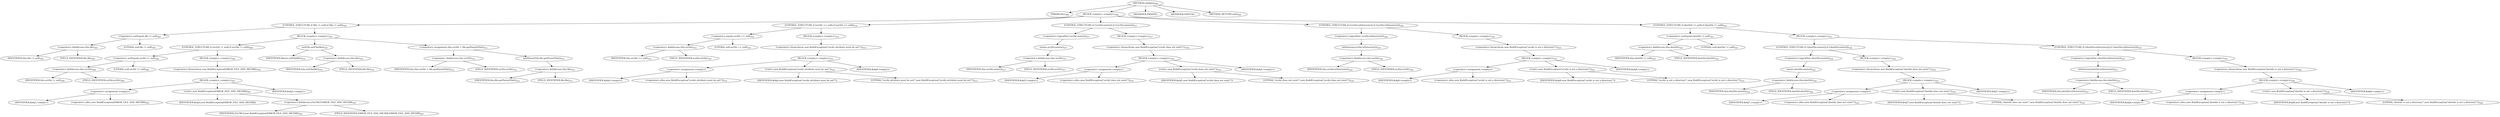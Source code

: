 digraph "validate" {  
"488" [label = <(METHOD,validate)<SUB>304</SUB>> ]
"489" [label = <(PARAM,this)<SUB>304</SUB>> ]
"490" [label = <(BLOCK,&lt;empty&gt;,&lt;empty&gt;)<SUB>304</SUB>> ]
"491" [label = <(CONTROL_STRUCTURE,if (file != null),if (file != null))<SUB>305</SUB>> ]
"492" [label = <(&lt;operator&gt;.notEquals,file != null)<SUB>305</SUB>> ]
"493" [label = <(&lt;operator&gt;.fieldAccess,this.file)<SUB>305</SUB>> ]
"494" [label = <(IDENTIFIER,this,file != null)<SUB>305</SUB>> ]
"495" [label = <(FIELD_IDENTIFIER,file,file)<SUB>305</SUB>> ]
"496" [label = <(LITERAL,null,file != null)<SUB>305</SUB>> ]
"497" [label = <(BLOCK,&lt;empty&gt;,&lt;empty&gt;)<SUB>305</SUB>> ]
"498" [label = <(CONTROL_STRUCTURE,if (srcDir != null),if (srcDir != null))<SUB>306</SUB>> ]
"499" [label = <(&lt;operator&gt;.notEquals,srcDir != null)<SUB>306</SUB>> ]
"500" [label = <(&lt;operator&gt;.fieldAccess,this.srcDir)<SUB>306</SUB>> ]
"501" [label = <(IDENTIFIER,this,srcDir != null)<SUB>306</SUB>> ]
"502" [label = <(FIELD_IDENTIFIER,srcDir,srcDir)<SUB>306</SUB>> ]
"503" [label = <(LITERAL,null,srcDir != null)<SUB>306</SUB>> ]
"504" [label = <(BLOCK,&lt;empty&gt;,&lt;empty&gt;)<SUB>306</SUB>> ]
"505" [label = <(&lt;operator&gt;.throw,throw new BuildException(ERROR_FILE_AND_SRCDIR);)<SUB>307</SUB>> ]
"506" [label = <(BLOCK,&lt;empty&gt;,&lt;empty&gt;)<SUB>307</SUB>> ]
"507" [label = <(&lt;operator&gt;.assignment,&lt;empty&gt;)> ]
"508" [label = <(IDENTIFIER,$obj3,&lt;empty&gt;)> ]
"509" [label = <(&lt;operator&gt;.alloc,new BuildException(ERROR_FILE_AND_SRCDIR))<SUB>307</SUB>> ]
"510" [label = <(&lt;init&gt;,new BuildException(ERROR_FILE_AND_SRCDIR))<SUB>307</SUB>> ]
"511" [label = <(IDENTIFIER,$obj3,new BuildException(ERROR_FILE_AND_SRCDIR))> ]
"512" [label = <(&lt;operator&gt;.fieldAccess,FixCRLF.ERROR_FILE_AND_SRCDIR)<SUB>307</SUB>> ]
"513" [label = <(IDENTIFIER,FixCRLF,new BuildException(ERROR_FILE_AND_SRCDIR))<SUB>307</SUB>> ]
"514" [label = <(FIELD_IDENTIFIER,ERROR_FILE_AND_SRCDIR,ERROR_FILE_AND_SRCDIR)<SUB>307</SUB>> ]
"515" [label = <(IDENTIFIER,$obj3,&lt;empty&gt;)> ]
"516" [label = <(setFile,setFile(file))<SUB>310</SUB>> ]
"517" [label = <(IDENTIFIER,fileset,setFile(file))<SUB>310</SUB>> ]
"518" [label = <(&lt;operator&gt;.fieldAccess,this.file)<SUB>310</SUB>> ]
"519" [label = <(IDENTIFIER,this,setFile(file))<SUB>310</SUB>> ]
"520" [label = <(FIELD_IDENTIFIER,file,file)<SUB>310</SUB>> ]
"521" [label = <(&lt;operator&gt;.assignment,this.srcDir = file.getParentFile())<SUB>312</SUB>> ]
"522" [label = <(&lt;operator&gt;.fieldAccess,this.srcDir)<SUB>312</SUB>> ]
"523" [label = <(IDENTIFIER,this,this.srcDir = file.getParentFile())<SUB>312</SUB>> ]
"524" [label = <(FIELD_IDENTIFIER,srcDir,srcDir)<SUB>312</SUB>> ]
"525" [label = <(getParentFile,file.getParentFile())<SUB>312</SUB>> ]
"526" [label = <(&lt;operator&gt;.fieldAccess,this.file)<SUB>312</SUB>> ]
"527" [label = <(IDENTIFIER,this,file.getParentFile())<SUB>312</SUB>> ]
"528" [label = <(FIELD_IDENTIFIER,file,file)<SUB>312</SUB>> ]
"529" [label = <(CONTROL_STRUCTURE,if (srcDir == null),if (srcDir == null))<SUB>314</SUB>> ]
"530" [label = <(&lt;operator&gt;.equals,srcDir == null)<SUB>314</SUB>> ]
"531" [label = <(&lt;operator&gt;.fieldAccess,this.srcDir)<SUB>314</SUB>> ]
"532" [label = <(IDENTIFIER,this,srcDir == null)<SUB>314</SUB>> ]
"533" [label = <(FIELD_IDENTIFIER,srcDir,srcDir)<SUB>314</SUB>> ]
"534" [label = <(LITERAL,null,srcDir == null)<SUB>314</SUB>> ]
"535" [label = <(BLOCK,&lt;empty&gt;,&lt;empty&gt;)<SUB>314</SUB>> ]
"536" [label = <(&lt;operator&gt;.throw,throw new BuildException(&quot;srcdir attribute must be set!&quot;);)<SUB>315</SUB>> ]
"537" [label = <(BLOCK,&lt;empty&gt;,&lt;empty&gt;)<SUB>315</SUB>> ]
"538" [label = <(&lt;operator&gt;.assignment,&lt;empty&gt;)> ]
"539" [label = <(IDENTIFIER,$obj4,&lt;empty&gt;)> ]
"540" [label = <(&lt;operator&gt;.alloc,new BuildException(&quot;srcdir attribute must be set!&quot;))<SUB>315</SUB>> ]
"541" [label = <(&lt;init&gt;,new BuildException(&quot;srcdir attribute must be set!&quot;))<SUB>315</SUB>> ]
"542" [label = <(IDENTIFIER,$obj4,new BuildException(&quot;srcdir attribute must be set!&quot;))> ]
"543" [label = <(LITERAL,&quot;srcdir attribute must be set!&quot;,new BuildException(&quot;srcdir attribute must be set!&quot;))<SUB>315</SUB>> ]
"544" [label = <(IDENTIFIER,$obj4,&lt;empty&gt;)> ]
"545" [label = <(CONTROL_STRUCTURE,if (!srcDir.exists()),if (!srcDir.exists()))<SUB>317</SUB>> ]
"546" [label = <(&lt;operator&gt;.logicalNot,!srcDir.exists())<SUB>317</SUB>> ]
"547" [label = <(exists,srcDir.exists())<SUB>317</SUB>> ]
"548" [label = <(&lt;operator&gt;.fieldAccess,this.srcDir)<SUB>317</SUB>> ]
"549" [label = <(IDENTIFIER,this,srcDir.exists())<SUB>317</SUB>> ]
"550" [label = <(FIELD_IDENTIFIER,srcDir,srcDir)<SUB>317</SUB>> ]
"551" [label = <(BLOCK,&lt;empty&gt;,&lt;empty&gt;)<SUB>317</SUB>> ]
"552" [label = <(&lt;operator&gt;.throw,throw new BuildException(&quot;srcdir does not exist!&quot;);)<SUB>318</SUB>> ]
"553" [label = <(BLOCK,&lt;empty&gt;,&lt;empty&gt;)<SUB>318</SUB>> ]
"554" [label = <(&lt;operator&gt;.assignment,&lt;empty&gt;)> ]
"555" [label = <(IDENTIFIER,$obj5,&lt;empty&gt;)> ]
"556" [label = <(&lt;operator&gt;.alloc,new BuildException(&quot;srcdir does not exist!&quot;))<SUB>318</SUB>> ]
"557" [label = <(&lt;init&gt;,new BuildException(&quot;srcdir does not exist!&quot;))<SUB>318</SUB>> ]
"558" [label = <(IDENTIFIER,$obj5,new BuildException(&quot;srcdir does not exist!&quot;))> ]
"559" [label = <(LITERAL,&quot;srcdir does not exist!&quot;,new BuildException(&quot;srcdir does not exist!&quot;))<SUB>318</SUB>> ]
"560" [label = <(IDENTIFIER,$obj5,&lt;empty&gt;)> ]
"561" [label = <(CONTROL_STRUCTURE,if (!srcDir.isDirectory()),if (!srcDir.isDirectory()))<SUB>320</SUB>> ]
"562" [label = <(&lt;operator&gt;.logicalNot,!srcDir.isDirectory())<SUB>320</SUB>> ]
"563" [label = <(isDirectory,srcDir.isDirectory())<SUB>320</SUB>> ]
"564" [label = <(&lt;operator&gt;.fieldAccess,this.srcDir)<SUB>320</SUB>> ]
"565" [label = <(IDENTIFIER,this,srcDir.isDirectory())<SUB>320</SUB>> ]
"566" [label = <(FIELD_IDENTIFIER,srcDir,srcDir)<SUB>320</SUB>> ]
"567" [label = <(BLOCK,&lt;empty&gt;,&lt;empty&gt;)<SUB>320</SUB>> ]
"568" [label = <(&lt;operator&gt;.throw,throw new BuildException(&quot;srcdir is not a directory!&quot;);)<SUB>321</SUB>> ]
"569" [label = <(BLOCK,&lt;empty&gt;,&lt;empty&gt;)<SUB>321</SUB>> ]
"570" [label = <(&lt;operator&gt;.assignment,&lt;empty&gt;)> ]
"571" [label = <(IDENTIFIER,$obj6,&lt;empty&gt;)> ]
"572" [label = <(&lt;operator&gt;.alloc,new BuildException(&quot;srcdir is not a directory!&quot;))<SUB>321</SUB>> ]
"573" [label = <(&lt;init&gt;,new BuildException(&quot;srcdir is not a directory!&quot;))<SUB>321</SUB>> ]
"574" [label = <(IDENTIFIER,$obj6,new BuildException(&quot;srcdir is not a directory!&quot;))> ]
"575" [label = <(LITERAL,&quot;srcdir is not a directory!&quot;,new BuildException(&quot;srcdir is not a directory!&quot;))<SUB>321</SUB>> ]
"576" [label = <(IDENTIFIER,$obj6,&lt;empty&gt;)> ]
"577" [label = <(CONTROL_STRUCTURE,if (destDir != null),if (destDir != null))<SUB>323</SUB>> ]
"578" [label = <(&lt;operator&gt;.notEquals,destDir != null)<SUB>323</SUB>> ]
"579" [label = <(&lt;operator&gt;.fieldAccess,this.destDir)<SUB>323</SUB>> ]
"580" [label = <(IDENTIFIER,this,destDir != null)<SUB>323</SUB>> ]
"581" [label = <(FIELD_IDENTIFIER,destDir,destDir)<SUB>323</SUB>> ]
"582" [label = <(LITERAL,null,destDir != null)<SUB>323</SUB>> ]
"583" [label = <(BLOCK,&lt;empty&gt;,&lt;empty&gt;)<SUB>323</SUB>> ]
"584" [label = <(CONTROL_STRUCTURE,if (!destDir.exists()),if (!destDir.exists()))<SUB>324</SUB>> ]
"585" [label = <(&lt;operator&gt;.logicalNot,!destDir.exists())<SUB>324</SUB>> ]
"586" [label = <(exists,destDir.exists())<SUB>324</SUB>> ]
"587" [label = <(&lt;operator&gt;.fieldAccess,this.destDir)<SUB>324</SUB>> ]
"588" [label = <(IDENTIFIER,this,destDir.exists())<SUB>324</SUB>> ]
"589" [label = <(FIELD_IDENTIFIER,destDir,destDir)<SUB>324</SUB>> ]
"590" [label = <(BLOCK,&lt;empty&gt;,&lt;empty&gt;)<SUB>324</SUB>> ]
"591" [label = <(&lt;operator&gt;.throw,throw new BuildException(&quot;destdir does not exist!&quot;);)<SUB>325</SUB>> ]
"592" [label = <(BLOCK,&lt;empty&gt;,&lt;empty&gt;)<SUB>325</SUB>> ]
"593" [label = <(&lt;operator&gt;.assignment,&lt;empty&gt;)> ]
"594" [label = <(IDENTIFIER,$obj7,&lt;empty&gt;)> ]
"595" [label = <(&lt;operator&gt;.alloc,new BuildException(&quot;destdir does not exist!&quot;))<SUB>325</SUB>> ]
"596" [label = <(&lt;init&gt;,new BuildException(&quot;destdir does not exist!&quot;))<SUB>325</SUB>> ]
"597" [label = <(IDENTIFIER,$obj7,new BuildException(&quot;destdir does not exist!&quot;))> ]
"598" [label = <(LITERAL,&quot;destdir does not exist!&quot;,new BuildException(&quot;destdir does not exist!&quot;))<SUB>325</SUB>> ]
"599" [label = <(IDENTIFIER,$obj7,&lt;empty&gt;)> ]
"600" [label = <(CONTROL_STRUCTURE,if (!destDir.isDirectory()),if (!destDir.isDirectory()))<SUB>327</SUB>> ]
"601" [label = <(&lt;operator&gt;.logicalNot,!destDir.isDirectory())<SUB>327</SUB>> ]
"602" [label = <(isDirectory,destDir.isDirectory())<SUB>327</SUB>> ]
"603" [label = <(&lt;operator&gt;.fieldAccess,this.destDir)<SUB>327</SUB>> ]
"604" [label = <(IDENTIFIER,this,destDir.isDirectory())<SUB>327</SUB>> ]
"605" [label = <(FIELD_IDENTIFIER,destDir,destDir)<SUB>327</SUB>> ]
"606" [label = <(BLOCK,&lt;empty&gt;,&lt;empty&gt;)<SUB>327</SUB>> ]
"607" [label = <(&lt;operator&gt;.throw,throw new BuildException(&quot;destdir is not a directory!&quot;);)<SUB>328</SUB>> ]
"608" [label = <(BLOCK,&lt;empty&gt;,&lt;empty&gt;)<SUB>328</SUB>> ]
"609" [label = <(&lt;operator&gt;.assignment,&lt;empty&gt;)> ]
"610" [label = <(IDENTIFIER,$obj8,&lt;empty&gt;)> ]
"611" [label = <(&lt;operator&gt;.alloc,new BuildException(&quot;destdir is not a directory!&quot;))<SUB>328</SUB>> ]
"612" [label = <(&lt;init&gt;,new BuildException(&quot;destdir is not a directory!&quot;))<SUB>328</SUB>> ]
"613" [label = <(IDENTIFIER,$obj8,new BuildException(&quot;destdir is not a directory!&quot;))> ]
"614" [label = <(LITERAL,&quot;destdir is not a directory!&quot;,new BuildException(&quot;destdir is not a directory!&quot;))<SUB>328</SUB>> ]
"615" [label = <(IDENTIFIER,$obj8,&lt;empty&gt;)> ]
"616" [label = <(MODIFIER,PRIVATE)> ]
"617" [label = <(MODIFIER,VIRTUAL)> ]
"618" [label = <(METHOD_RETURN,void)<SUB>304</SUB>> ]
  "488" -> "489" 
  "488" -> "490" 
  "488" -> "616" 
  "488" -> "617" 
  "488" -> "618" 
  "490" -> "491" 
  "490" -> "529" 
  "490" -> "545" 
  "490" -> "561" 
  "490" -> "577" 
  "491" -> "492" 
  "491" -> "497" 
  "492" -> "493" 
  "492" -> "496" 
  "493" -> "494" 
  "493" -> "495" 
  "497" -> "498" 
  "497" -> "516" 
  "497" -> "521" 
  "498" -> "499" 
  "498" -> "504" 
  "499" -> "500" 
  "499" -> "503" 
  "500" -> "501" 
  "500" -> "502" 
  "504" -> "505" 
  "505" -> "506" 
  "506" -> "507" 
  "506" -> "510" 
  "506" -> "515" 
  "507" -> "508" 
  "507" -> "509" 
  "510" -> "511" 
  "510" -> "512" 
  "512" -> "513" 
  "512" -> "514" 
  "516" -> "517" 
  "516" -> "518" 
  "518" -> "519" 
  "518" -> "520" 
  "521" -> "522" 
  "521" -> "525" 
  "522" -> "523" 
  "522" -> "524" 
  "525" -> "526" 
  "526" -> "527" 
  "526" -> "528" 
  "529" -> "530" 
  "529" -> "535" 
  "530" -> "531" 
  "530" -> "534" 
  "531" -> "532" 
  "531" -> "533" 
  "535" -> "536" 
  "536" -> "537" 
  "537" -> "538" 
  "537" -> "541" 
  "537" -> "544" 
  "538" -> "539" 
  "538" -> "540" 
  "541" -> "542" 
  "541" -> "543" 
  "545" -> "546" 
  "545" -> "551" 
  "546" -> "547" 
  "547" -> "548" 
  "548" -> "549" 
  "548" -> "550" 
  "551" -> "552" 
  "552" -> "553" 
  "553" -> "554" 
  "553" -> "557" 
  "553" -> "560" 
  "554" -> "555" 
  "554" -> "556" 
  "557" -> "558" 
  "557" -> "559" 
  "561" -> "562" 
  "561" -> "567" 
  "562" -> "563" 
  "563" -> "564" 
  "564" -> "565" 
  "564" -> "566" 
  "567" -> "568" 
  "568" -> "569" 
  "569" -> "570" 
  "569" -> "573" 
  "569" -> "576" 
  "570" -> "571" 
  "570" -> "572" 
  "573" -> "574" 
  "573" -> "575" 
  "577" -> "578" 
  "577" -> "583" 
  "578" -> "579" 
  "578" -> "582" 
  "579" -> "580" 
  "579" -> "581" 
  "583" -> "584" 
  "583" -> "600" 
  "584" -> "585" 
  "584" -> "590" 
  "585" -> "586" 
  "586" -> "587" 
  "587" -> "588" 
  "587" -> "589" 
  "590" -> "591" 
  "591" -> "592" 
  "592" -> "593" 
  "592" -> "596" 
  "592" -> "599" 
  "593" -> "594" 
  "593" -> "595" 
  "596" -> "597" 
  "596" -> "598" 
  "600" -> "601" 
  "600" -> "606" 
  "601" -> "602" 
  "602" -> "603" 
  "603" -> "604" 
  "603" -> "605" 
  "606" -> "607" 
  "607" -> "608" 
  "608" -> "609" 
  "608" -> "612" 
  "608" -> "615" 
  "609" -> "610" 
  "609" -> "611" 
  "612" -> "613" 
  "612" -> "614" 
}
